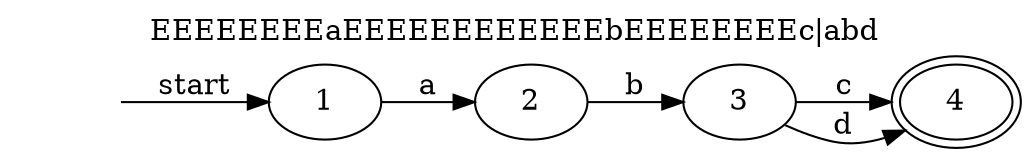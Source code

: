 digraph G {
	rankdir=LR;
	1 -> 2 [label="a"]
	2 -> 3 [label="b"]
	3 -> 4 [label="c"]
	3 -> 4 [label="d"]
	4 [peripheries=2]
	" " [shape=plaintext]
	" " -> 1 [label="start"]
	labelloc="t";
	label="EEEEEEEEaEEEEEEEEEEEEbEEEEEEEEc|abd";
}

